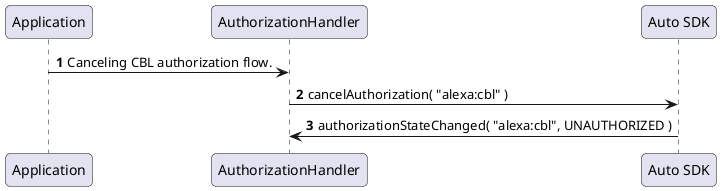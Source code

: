 @startuml

skinparam roundcorner 10

autonumber
participant Application  order 20
participant AuthorizationHandler  order 30
participant "Auto SDK" as AutoSDK  order 40

Application -> AuthorizationHandler : Canceling CBL authorization flow.
AuthorizationHandler -> AutoSDK : cancelAuthorization( "alexa:cbl" )

AutoSDK -> AuthorizationHandler : authorizationStateChanged( "alexa:cbl", UNAUTHORIZED )

@enduml
